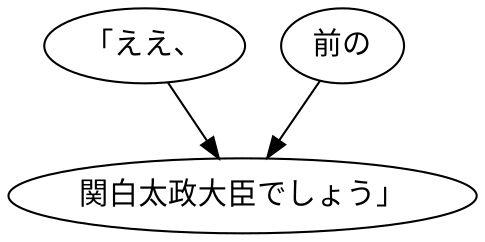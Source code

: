 digraph graph4619 {
	node0 [label="「ええ、"];
	node1 [label="前の"];
	node2 [label="関白太政大臣でしょう」"];
	node0 -> node2;
	node1 -> node2;
}
